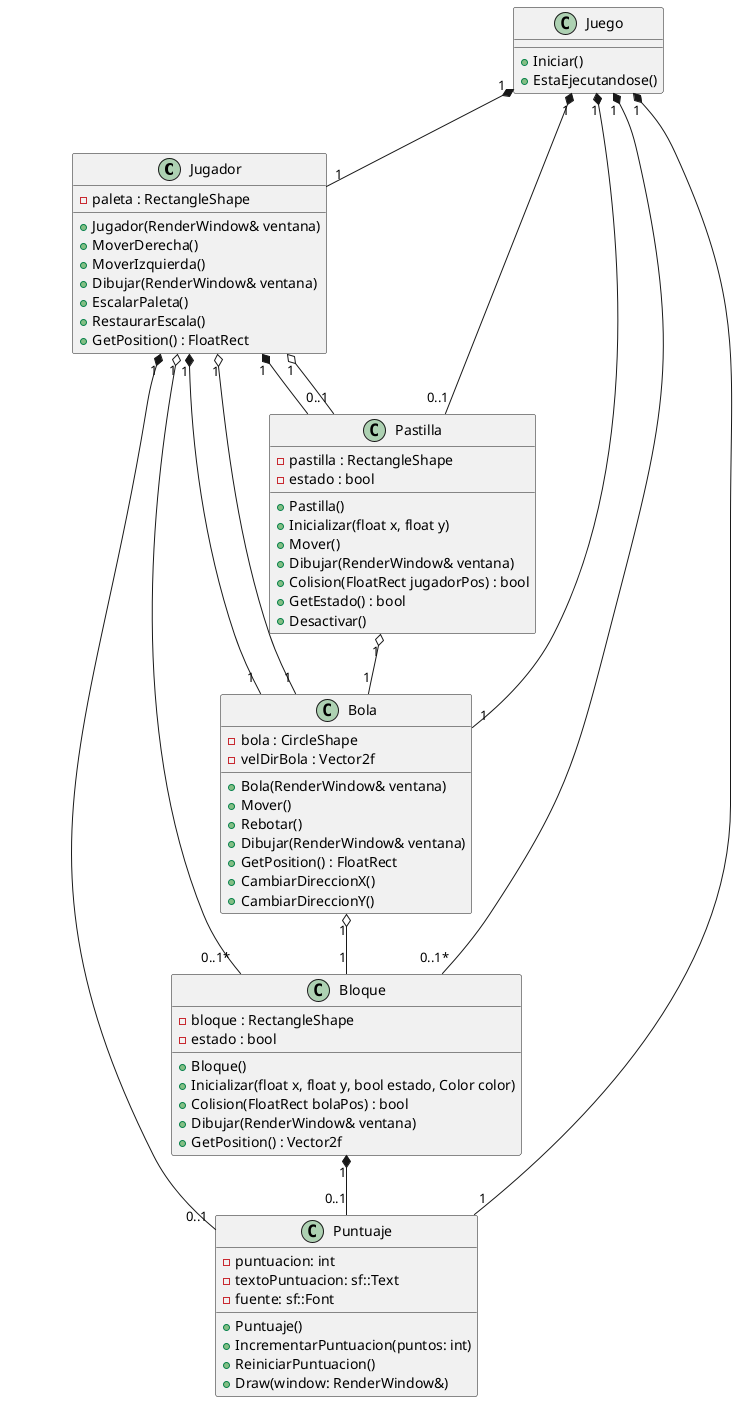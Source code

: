 @startuml Arkanoid

class Jugador {
  + Jugador(RenderWindow& ventana)
  + MoverDerecha()
  + MoverIzquierda()
  + Dibujar(RenderWindow& ventana)
  + EscalarPaleta()
  + RestaurarEscala()
  + GetPosition() : FloatRect
  - paleta : RectangleShape
}

class Puntuaje {
  - puntuacion: int
  - textoPuntuacion: sf::Text
  - fuente: sf::Font
  + Puntuaje()
  + IncrementarPuntuacion(puntos: int)
  + ReiniciarPuntuacion()
  + Draw(window: RenderWindow&)
}

class Bloque {
  + Bloque()
  + Inicializar(float x, float y, bool estado, Color color)
  + Colision(FloatRect bolaPos) : bool
  + Dibujar(RenderWindow& ventana)
  + GetPosition() : Vector2f
  - bloque : RectangleShape
  - estado : bool
}

class Bola {
  + Bola(RenderWindow& ventana)
  + Mover()
  + Rebotar()
  + Dibujar(RenderWindow& ventana)
  + GetPosition() : FloatRect
  + CambiarDireccionX()
  + CambiarDireccionY()
  - bola : CircleShape
  - velDirBola : Vector2f
}

class Pastilla {
  + Pastilla()
  + Inicializar(float x, float y)
  + Mover()
  + Dibujar(RenderWindow& ventana)
  + Colision(FloatRect jugadorPos) : bool
  + GetEstado() : bool
  + Desactivar()
  - pastilla : RectangleShape
  - estado : bool
}

class Juego {
  + Iniciar()
  + EstaEjecutandose()
}

Jugador "1" *-- "1" Bola
Jugador "1" o-- "1" Bola
Jugador "1" o-- "0..1*" Bloque
Jugador "1" *-- Pastilla
Jugador "1" o-- "0..1" Pastilla
Jugador "1" *-- "0..1" Puntuaje

Juego "1" *-- "1" Jugador
Juego "1" *-- "0..1*" Bloque
Juego "1" *-- "1" Bola
Juego "1" *-- "0..1" Pastilla
Juego "1" *-- "1" Puntuaje

Bloque "1" *-- "0..1" Puntuaje
Bola "1" o-- "1" Bloque
Pastilla "1" o-- "1" Bola

@enduml